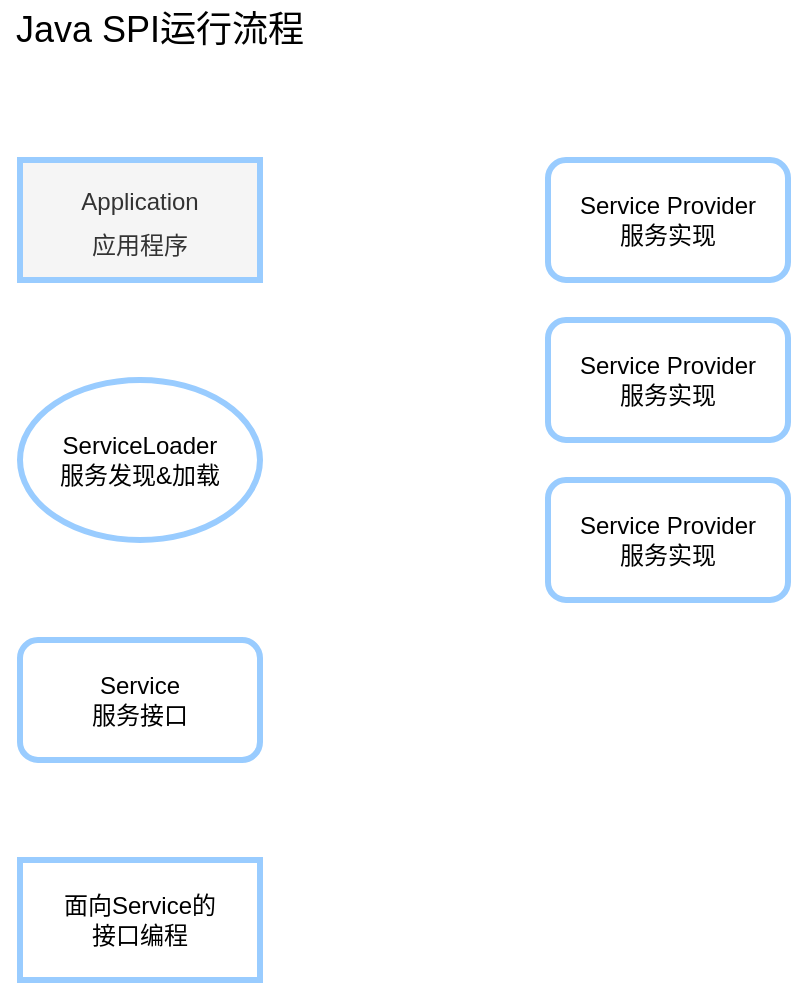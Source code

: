 <mxfile version="18.0.7" type="github">
  <diagram id="kVVNvzTN08mqrJiH0XA9" name="Java SPI">
    <mxGraphModel dx="1022" dy="428" grid="1" gridSize="10" guides="1" tooltips="1" connect="1" arrows="1" fold="1" page="1" pageScale="1" pageWidth="827" pageHeight="1169" math="0" shadow="0">
      <root>
        <mxCell id="0" />
        <mxCell id="1" parent="0" />
        <mxCell id="KCVnxJGxcXCpIspmgDr1-1" value="&lt;font style=&quot;font-size: 18px;&quot;&gt;Java SPI运行流程&lt;/font&gt;" style="text;html=1;strokeColor=none;fillColor=none;align=center;verticalAlign=middle;whiteSpace=wrap;rounded=0;" vertex="1" parent="1">
          <mxGeometry x="80" y="240" width="160" height="30" as="geometry" />
        </mxCell>
        <mxCell id="KCVnxJGxcXCpIspmgDr1-2" value="&lt;font style=&quot;font-size: 12px;&quot;&gt;Application&lt;br&gt;应用程序&lt;/font&gt;" style="rounded=0;whiteSpace=wrap;html=1;fontSize=18;fillColor=#f5f5f5;strokeColor=#99CCFF;fontColor=#333333;perimeterSpacing=0;strokeWidth=3;" vertex="1" parent="1">
          <mxGeometry x="90" y="320" width="120" height="60" as="geometry" />
        </mxCell>
        <mxCell id="KCVnxJGxcXCpIspmgDr1-3" value="ServiceLoader&lt;br&gt;服务发现&amp;amp;加载" style="ellipse;whiteSpace=wrap;html=1;fontSize=12;strokeColor=#99CCFF;strokeWidth=3;fillColor=default;" vertex="1" parent="1">
          <mxGeometry x="90" y="430" width="120" height="80" as="geometry" />
        </mxCell>
        <mxCell id="KCVnxJGxcXCpIspmgDr1-5" value="Service&lt;br&gt;服务接口" style="rounded=1;whiteSpace=wrap;html=1;fontSize=12;strokeColor=#99CCFF;strokeWidth=3;fillColor=default;" vertex="1" parent="1">
          <mxGeometry x="90" y="560" width="120" height="60" as="geometry" />
        </mxCell>
        <mxCell id="KCVnxJGxcXCpIspmgDr1-6" value="面向Service的&lt;br&gt;接口编程" style="rounded=0;whiteSpace=wrap;html=1;fontSize=12;strokeColor=#99CCFF;strokeWidth=3;fillColor=default;" vertex="1" parent="1">
          <mxGeometry x="90" y="670" width="120" height="60" as="geometry" />
        </mxCell>
        <mxCell id="KCVnxJGxcXCpIspmgDr1-7" value="Service Provider&lt;br&gt;服务实现" style="rounded=1;whiteSpace=wrap;html=1;fontSize=12;strokeColor=#99CCFF;strokeWidth=3;fillColor=default;" vertex="1" parent="1">
          <mxGeometry x="354" y="320" width="120" height="60" as="geometry" />
        </mxCell>
        <mxCell id="KCVnxJGxcXCpIspmgDr1-8" value="Service Provider&lt;br&gt;服务实现" style="rounded=1;whiteSpace=wrap;html=1;fontSize=12;strokeColor=#99CCFF;strokeWidth=3;fillColor=default;" vertex="1" parent="1">
          <mxGeometry x="354" y="400" width="120" height="60" as="geometry" />
        </mxCell>
        <mxCell id="KCVnxJGxcXCpIspmgDr1-9" value="Service Provider&lt;br&gt;服务实现" style="rounded=1;whiteSpace=wrap;html=1;fontSize=12;strokeColor=#99CCFF;strokeWidth=3;fillColor=default;" vertex="1" parent="1">
          <mxGeometry x="354" y="480" width="120" height="60" as="geometry" />
        </mxCell>
      </root>
    </mxGraphModel>
  </diagram>
</mxfile>
